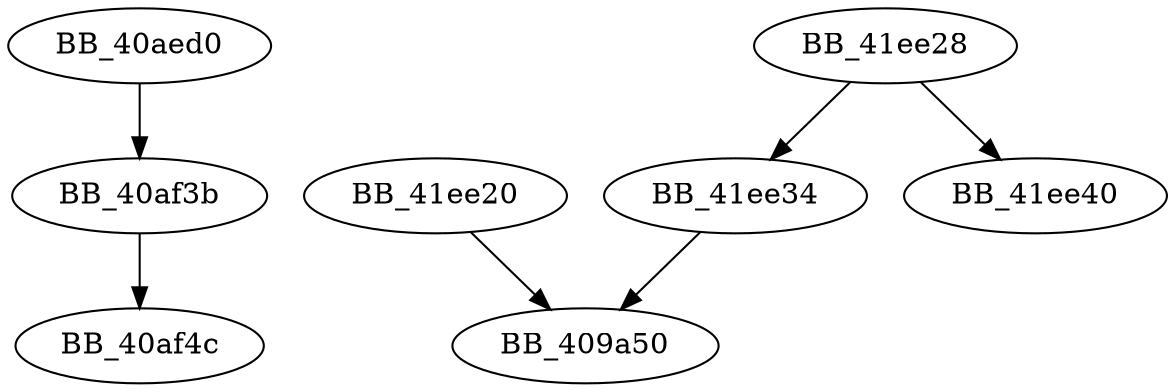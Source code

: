 DiGraph sub_40AED0{
BB_40aed0->BB_40af3b
BB_40af3b->BB_40af4c
BB_41ee20->BB_409a50
BB_41ee28->BB_41ee34
BB_41ee28->BB_41ee40
BB_41ee34->BB_409a50
}
